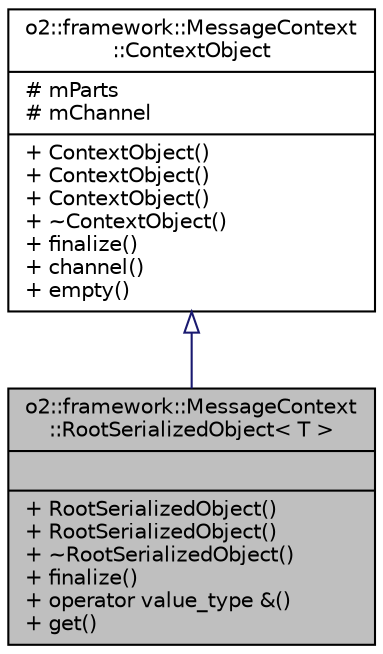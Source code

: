 digraph "o2::framework::MessageContext::RootSerializedObject&lt; T &gt;"
{
 // INTERACTIVE_SVG=YES
  bgcolor="transparent";
  edge [fontname="Helvetica",fontsize="10",labelfontname="Helvetica",labelfontsize="10"];
  node [fontname="Helvetica",fontsize="10",shape=record];
  Node1 [label="{o2::framework::MessageContext\l::RootSerializedObject\< T \>\n||+ RootSerializedObject()\l+ RootSerializedObject()\l+ ~RootSerializedObject()\l+ finalize()\l+ operator value_type &()\l+ get()\l}",height=0.2,width=0.4,color="black", fillcolor="grey75", style="filled", fontcolor="black"];
  Node2 -> Node1 [dir="back",color="midnightblue",fontsize="10",style="solid",arrowtail="onormal",fontname="Helvetica"];
  Node2 [label="{o2::framework::MessageContext\l::ContextObject\n|# mParts\l# mChannel\l|+ ContextObject()\l+ ContextObject()\l+ ContextObject()\l+ ~ContextObject()\l+ finalize()\l+ channel()\l+ empty()\l}",height=0.2,width=0.4,color="black",URL="$d3/dc5/classo2_1_1framework_1_1MessageContext_1_1ContextObject.html"];
}
